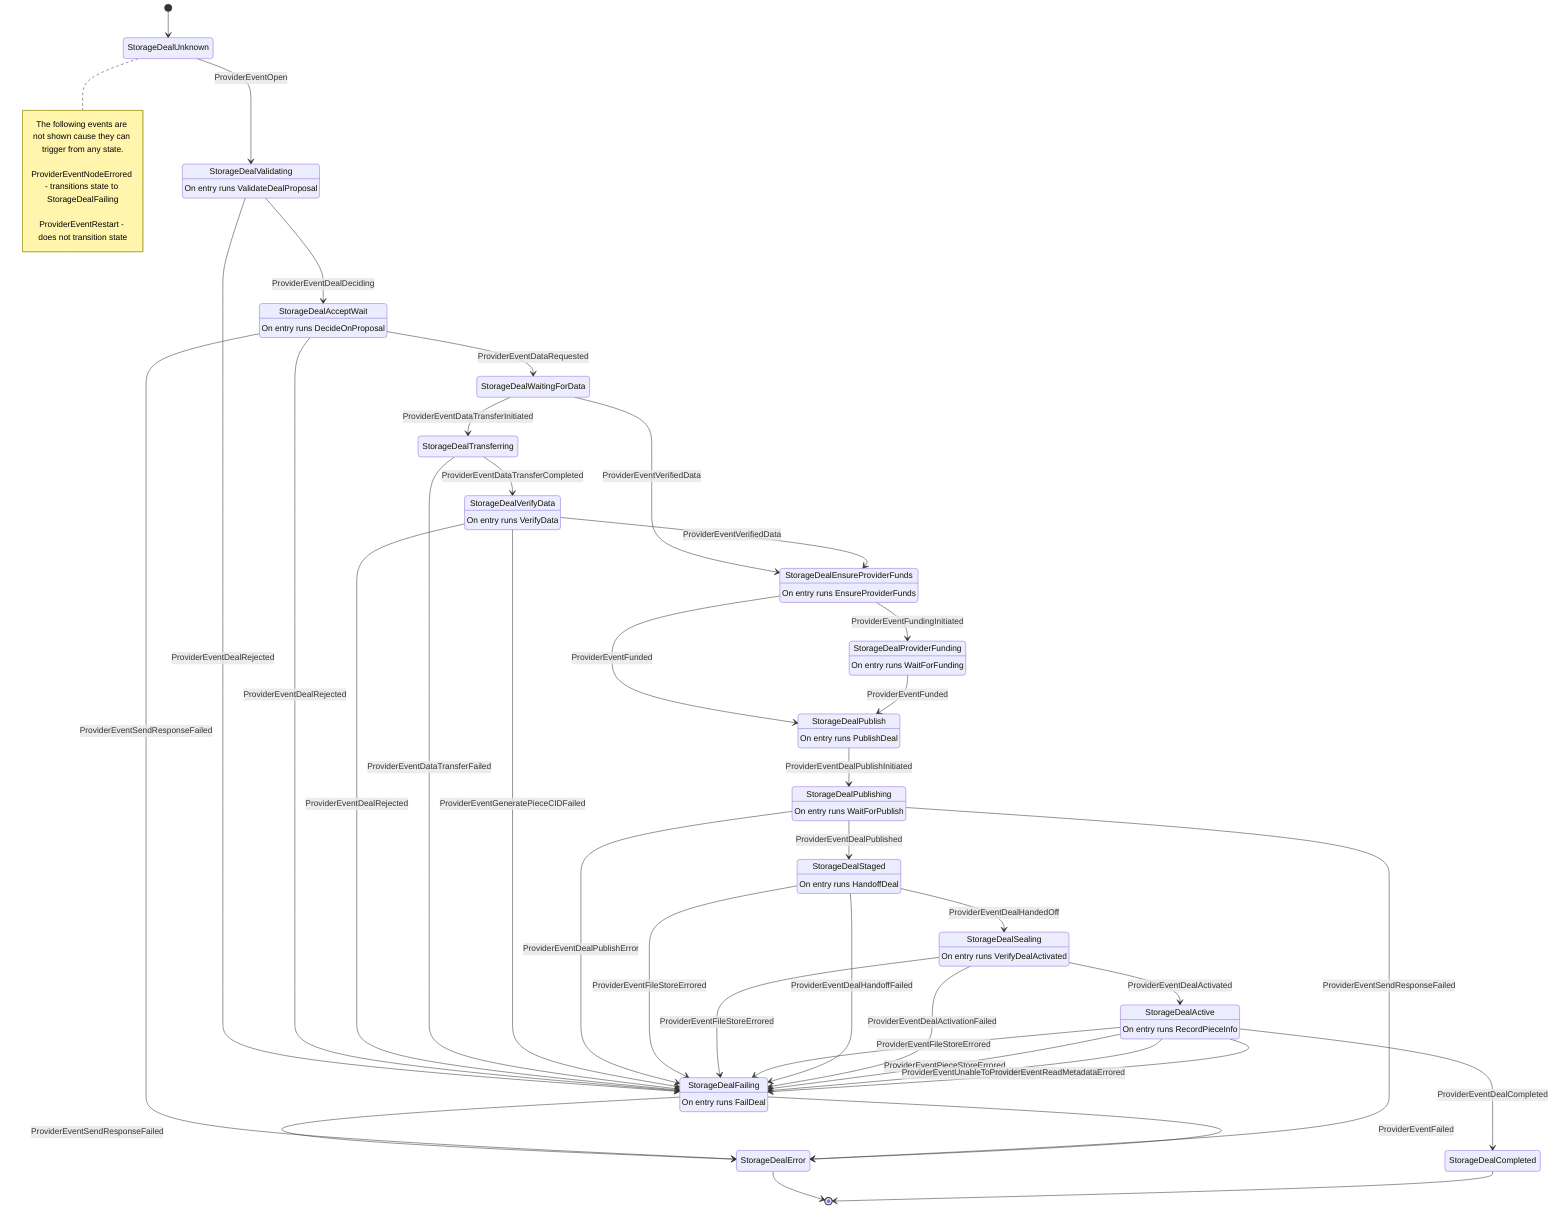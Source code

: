 stateDiagram-v2
	state "StorageDealUnknown" as 0
	state "StorageDealStaged" as 4
	state "StorageDealSealing" as 5
	state "StorageDealActive" as 6
	state "StorageDealFailing" as 9
	state "StorageDealValidating" as 13
	state "StorageDealAcceptWait" as 14
	state "StorageDealTransferring" as 15
	state "StorageDealWaitingForData" as 16
	state "StorageDealVerifyData" as 17
	state "StorageDealEnsureProviderFunds" as 18
	state "StorageDealProviderFunding" as 20
	state "StorageDealPublish" as 22
	state "StorageDealPublishing" as 23
	state "StorageDealError" as 24
	state "StorageDealCompleted" as 25
	4 : On entry runs HandoffDeal
	5 : On entry runs VerifyDealActivated
	6 : On entry runs RecordPieceInfo
	9 : On entry runs FailDeal
	13 : On entry runs ValidateDealProposal
	14 : On entry runs DecideOnProposal
	17 : On entry runs VerifyData
	18 : On entry runs EnsureProviderFunds
	20 : On entry runs WaitForFunding
	22 : On entry runs PublishDeal
	23 : On entry runs WaitForPublish
	[*] --> 0
	note right of 0
		The following events are not shown cause they can trigger from any state.

		ProviderEventNodeErrored - transitions state to StorageDealFailing
		ProviderEventRestart - does not transition state
	end note
	0 --> 13 : ProviderEventOpen
	13 --> 9 : ProviderEventDealRejected
	14 --> 9 : ProviderEventDealRejected
	17 --> 9 : ProviderEventDealRejected
	13 --> 14 : ProviderEventDealDeciding
	14 --> 16 : ProviderEventDataRequested
	15 --> 9 : ProviderEventDataTransferFailed
	16 --> 15 : ProviderEventDataTransferInitiated
	15 --> 17 : ProviderEventDataTransferCompleted
	17 --> 9 : ProviderEventGeneratePieceCIDFailed
	16 --> 18 : ProviderEventVerifiedData
	17 --> 18 : ProviderEventVerifiedData
	18 --> 20 : ProviderEventFundingInitiated
	18 --> 22 : ProviderEventFunded
	20 --> 22 : ProviderEventFunded
	22 --> 23 : ProviderEventDealPublishInitiated
	23 --> 9 : ProviderEventDealPublishError
	9 --> 24 : ProviderEventSendResponseFailed
	14 --> 24 : ProviderEventSendResponseFailed
	23 --> 24 : ProviderEventSendResponseFailed
	23 --> 4 : ProviderEventDealPublished
	4 --> 9 : ProviderEventFileStoreErrored
	5 --> 9 : ProviderEventFileStoreErrored
	6 --> 9 : ProviderEventFileStoreErrored
	4 --> 9 : ProviderEventDealHandoffFailed
	4 --> 5 : ProviderEventDealHandedOff
	5 --> 9 : ProviderEventDealActivationFailed
	5 --> 6 : ProviderEventDealActivated
	6 --> 9 : ProviderEventPieceStoreErrored
	6 --> 25 : ProviderEventDealCompleted
	6 --> 9 : ProviderEventUnableToLocatePiece
	6 --> 9 : ProviderEventReadMetadataErrored
	9 --> 24 : ProviderEventFailed
	24 --> [*]
	25 --> [*]